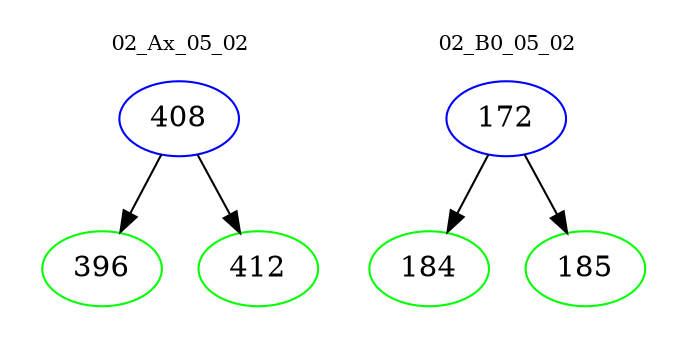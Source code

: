 digraph{
subgraph cluster_0 {
color = white
label = "02_Ax_05_02";
fontsize=10;
T0_408 [label="408", color="blue"]
T0_408 -> T0_396 [color="black"]
T0_396 [label="396", color="green"]
T0_408 -> T0_412 [color="black"]
T0_412 [label="412", color="green"]
}
subgraph cluster_1 {
color = white
label = "02_B0_05_02";
fontsize=10;
T1_172 [label="172", color="blue"]
T1_172 -> T1_184 [color="black"]
T1_184 [label="184", color="green"]
T1_172 -> T1_185 [color="black"]
T1_185 [label="185", color="green"]
}
}
